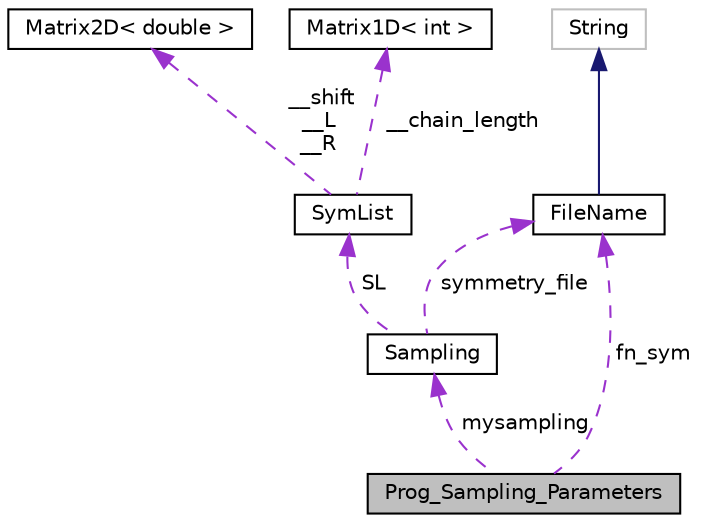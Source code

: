digraph "Prog_Sampling_Parameters"
{
  edge [fontname="Helvetica",fontsize="10",labelfontname="Helvetica",labelfontsize="10"];
  node [fontname="Helvetica",fontsize="10",shape=record];
  Node1 [label="Prog_Sampling_Parameters",height=0.2,width=0.4,color="black", fillcolor="grey75", style="filled", fontcolor="black"];
  Node2 -> Node1 [dir="back",color="darkorchid3",fontsize="10",style="dashed",label=" mysampling" ,fontname="Helvetica"];
  Node2 [label="Sampling",height=0.2,width=0.4,color="black", fillcolor="white", style="filled",URL="$classSampling.html"];
  Node3 -> Node2 [dir="back",color="darkorchid3",fontsize="10",style="dashed",label=" SL" ,fontname="Helvetica"];
  Node3 [label="SymList",height=0.2,width=0.4,color="black", fillcolor="white", style="filled",URL="$classSymList.html"];
  Node4 -> Node3 [dir="back",color="darkorchid3",fontsize="10",style="dashed",label=" __shift\n__L\n__R" ,fontname="Helvetica"];
  Node4 [label="Matrix2D\< double \>",height=0.2,width=0.4,color="black", fillcolor="white", style="filled",URL="$classMatrix2D.html"];
  Node5 -> Node3 [dir="back",color="darkorchid3",fontsize="10",style="dashed",label=" __chain_length" ,fontname="Helvetica"];
  Node5 [label="Matrix1D\< int \>",height=0.2,width=0.4,color="black", fillcolor="white", style="filled",URL="$classMatrix1D.html"];
  Node6 -> Node2 [dir="back",color="darkorchid3",fontsize="10",style="dashed",label=" symmetry_file" ,fontname="Helvetica"];
  Node6 [label="FileName",height=0.2,width=0.4,color="black", fillcolor="white", style="filled",URL="$classFileName.html"];
  Node7 -> Node6 [dir="back",color="midnightblue",fontsize="10",style="solid",fontname="Helvetica"];
  Node7 [label="String",height=0.2,width=0.4,color="grey75", fillcolor="white", style="filled"];
  Node6 -> Node1 [dir="back",color="darkorchid3",fontsize="10",style="dashed",label=" fn_sym" ,fontname="Helvetica"];
}
